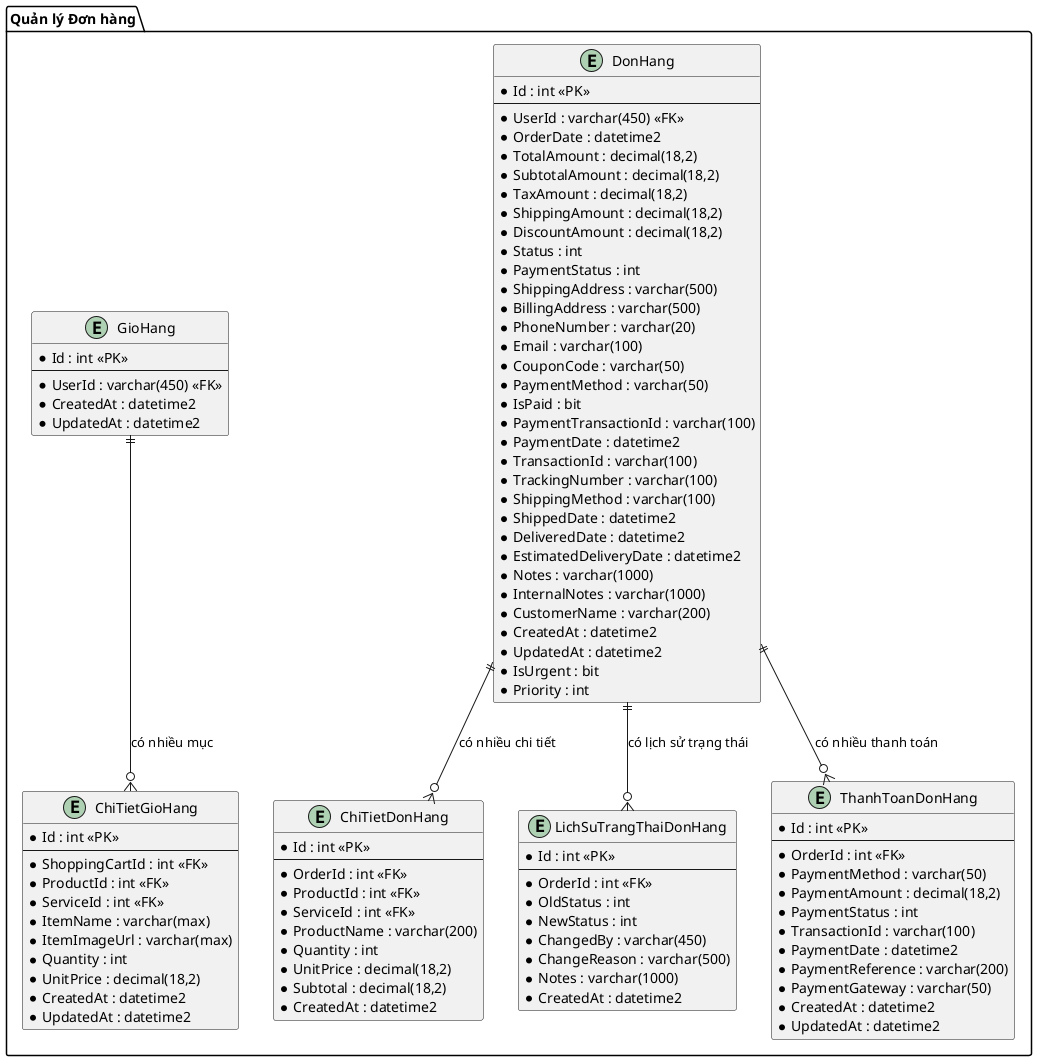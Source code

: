 @startuml SunMovement_ERD_Quan_ly_Don_hang
!define RECTANGLE class

package "Quản lý Đơn hàng" {
    entity "DonHang" as Order {
        * Id : int <<PK>>
        --
        * UserId : varchar(450) <<FK>>
        * OrderDate : datetime2
        * TotalAmount : decimal(18,2)
        * SubtotalAmount : decimal(18,2)
        * TaxAmount : decimal(18,2)
        * ShippingAmount : decimal(18,2)
        * DiscountAmount : decimal(18,2)
        * Status : int
        * PaymentStatus : int
        * ShippingAddress : varchar(500)
        * BillingAddress : varchar(500)
        * PhoneNumber : varchar(20)
        * Email : varchar(100)
        * CouponCode : varchar(50)
        * PaymentMethod : varchar(50)
        * IsPaid : bit
        * PaymentTransactionId : varchar(100)
        * PaymentDate : datetime2
        * TransactionId : varchar(100)
        * TrackingNumber : varchar(100)
        * ShippingMethod : varchar(100)
        * ShippedDate : datetime2
        * DeliveredDate : datetime2
        * EstimatedDeliveryDate : datetime2
        * Notes : varchar(1000)
        * InternalNotes : varchar(1000)
        * CustomerName : varchar(200)
        * CreatedAt : datetime2
        * UpdatedAt : datetime2
        * IsUrgent : bit
        * Priority : int
    }

    entity "ChiTietDonHang" as OrderItem {
        * Id : int <<PK>>
        --
        * OrderId : int <<FK>>
        * ProductId : int <<FK>>
        * ServiceId : int <<FK>>
        * ProductName : varchar(200)
        * Quantity : int
        * UnitPrice : decimal(18,2)
        * Subtotal : decimal(18,2)
        * CreatedAt : datetime2
    }

    entity "LichSuTrangThaiDonHang" as OrderStatusHistory {
        * Id : int <<PK>>
        --
        * OrderId : int <<FK>>
        * OldStatus : int
        * NewStatus : int
        * ChangedBy : varchar(450)
        * ChangeReason : varchar(500)
        * Notes : varchar(1000)
        * CreatedAt : datetime2
    }

    entity "ThanhToanDonHang" as OrderPayment {
        * Id : int <<PK>>
        --
        * OrderId : int <<FK>>
        * PaymentMethod : varchar(50)
        * PaymentAmount : decimal(18,2)
        * PaymentStatus : int
        * TransactionId : varchar(100)
        * PaymentDate : datetime2
        * PaymentReference : varchar(200)
        * PaymentGateway : varchar(50)
        * CreatedAt : datetime2
        * UpdatedAt : datetime2
    }

    entity "GioHang" as ShoppingCart {
        * Id : int <<PK>>
        --
        * UserId : varchar(450) <<FK>>
        * CreatedAt : datetime2
        * UpdatedAt : datetime2
    }

    entity "ChiTietGioHang" as CartItem {
        * Id : int <<PK>>
        --
        * ShoppingCartId : int <<FK>>
        * ProductId : int <<FK>>
        * ServiceId : int <<FK>>
        * ItemName : varchar(max)
        * ItemImageUrl : varchar(max)
        * Quantity : int
        * UnitPrice : decimal(18,2)
        * CreatedAt : datetime2
        * UpdatedAt : datetime2
    }
}

' Relationships trong package
Order ||--o{ OrderItem : "có nhiều chi tiết"
Order ||--o{ OrderStatusHistory : "có lịch sử trạng thái"
Order ||--o{ OrderPayment : "có nhiều thanh toán"
ShoppingCart ||--o{ CartItem : "có nhiều mục"

@enduml
